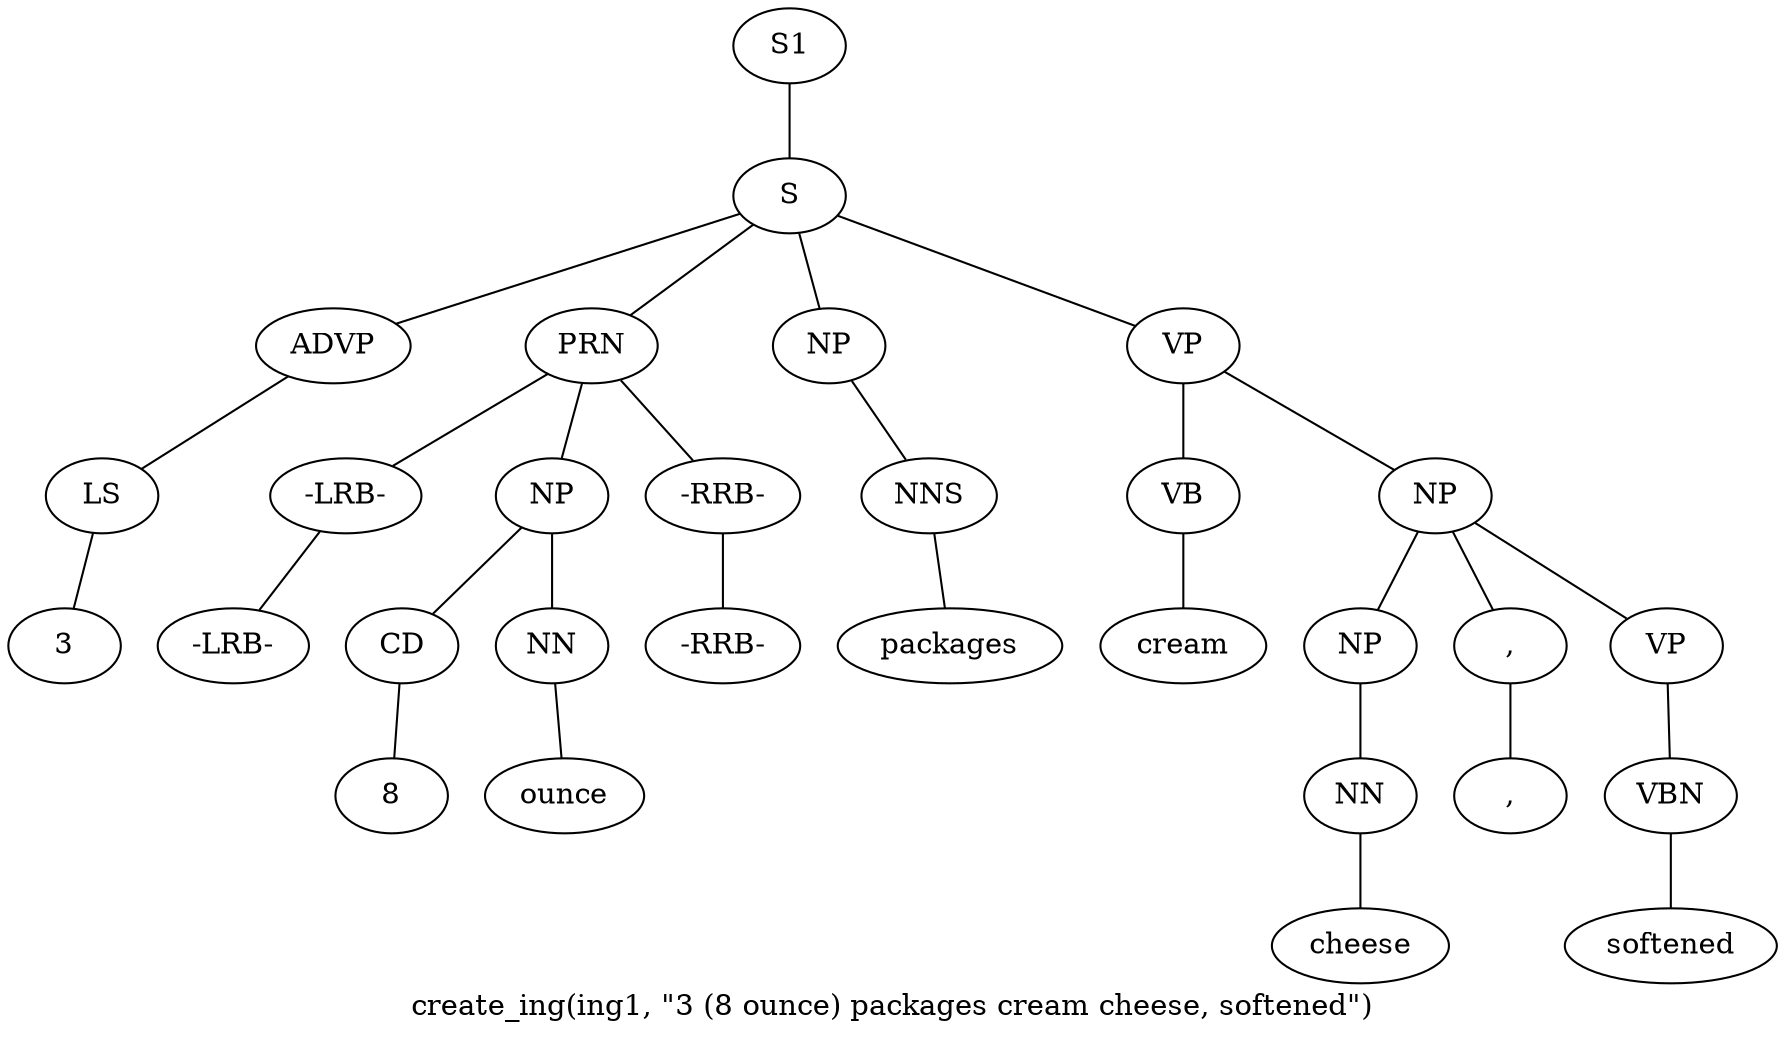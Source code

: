 graph SyntaxGraph {
	label = "create_ing(ing1, \"3 (8 ounce) packages cream cheese, softened\")";
	Node0 [label="S1"];
	Node1 [label="S"];
	Node2 [label="ADVP"];
	Node3 [label="LS"];
	Node4 [label="3"];
	Node5 [label="PRN"];
	Node6 [label="-LRB-"];
	Node7 [label="-LRB-"];
	Node8 [label="NP"];
	Node9 [label="CD"];
	Node10 [label="8"];
	Node11 [label="NN"];
	Node12 [label="ounce"];
	Node13 [label="-RRB-"];
	Node14 [label="-RRB-"];
	Node15 [label="NP"];
	Node16 [label="NNS"];
	Node17 [label="packages"];
	Node18 [label="VP"];
	Node19 [label="VB"];
	Node20 [label="cream"];
	Node21 [label="NP"];
	Node22 [label="NP"];
	Node23 [label="NN"];
	Node24 [label="cheese"];
	Node25 [label=","];
	Node26 [label=","];
	Node27 [label="VP"];
	Node28 [label="VBN"];
	Node29 [label="softened"];

	Node0 -- Node1;
	Node1 -- Node2;
	Node1 -- Node5;
	Node1 -- Node15;
	Node1 -- Node18;
	Node2 -- Node3;
	Node3 -- Node4;
	Node5 -- Node6;
	Node5 -- Node8;
	Node5 -- Node13;
	Node6 -- Node7;
	Node8 -- Node9;
	Node8 -- Node11;
	Node9 -- Node10;
	Node11 -- Node12;
	Node13 -- Node14;
	Node15 -- Node16;
	Node16 -- Node17;
	Node18 -- Node19;
	Node18 -- Node21;
	Node19 -- Node20;
	Node21 -- Node22;
	Node21 -- Node25;
	Node21 -- Node27;
	Node22 -- Node23;
	Node23 -- Node24;
	Node25 -- Node26;
	Node27 -- Node28;
	Node28 -- Node29;
}